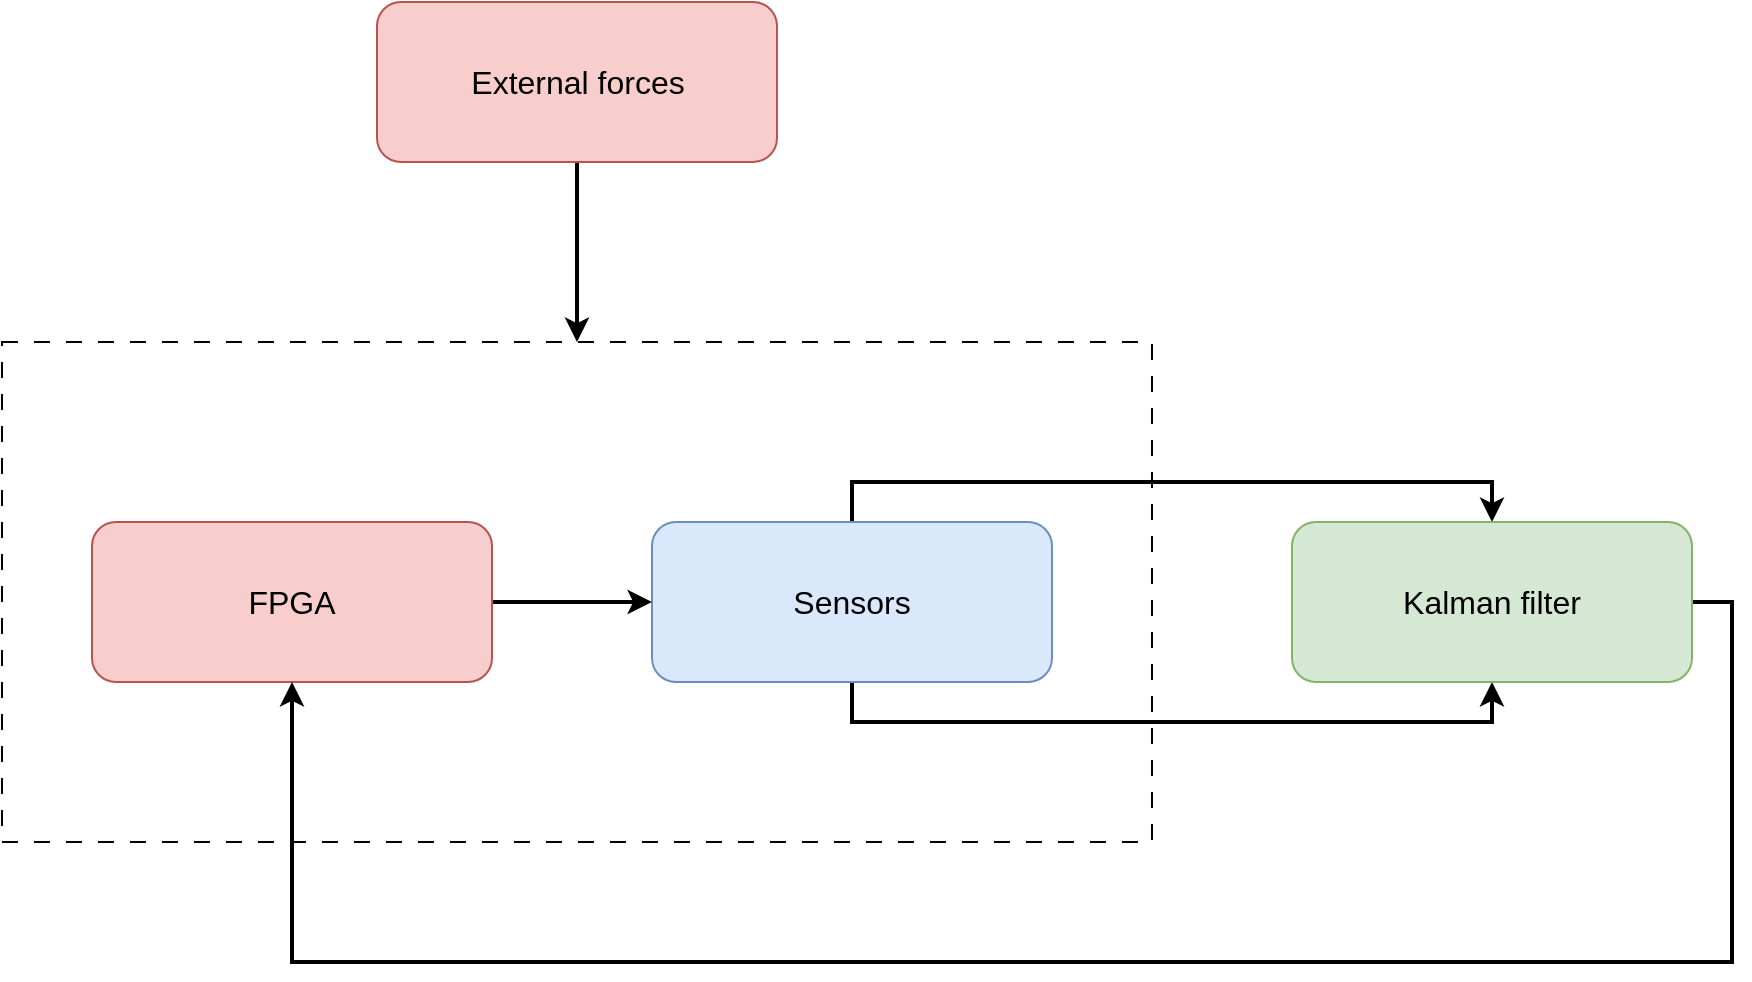 <mxfile version="23.0.1" type="github">
  <diagram name="Страница — 1" id="yuKdFqqE-V8kG0KUItZW">
    <mxGraphModel dx="1810" dy="1342" grid="1" gridSize="10" guides="1" tooltips="1" connect="1" arrows="1" fold="1" page="1" pageScale="1" pageWidth="827" pageHeight="1169" math="0" shadow="0">
      <root>
        <mxCell id="0" />
        <mxCell id="1" parent="0" />
        <mxCell id="6sI7KEWMDTBBUR29SSHE-11" value="" style="rounded=0;whiteSpace=wrap;html=1;fillColor=none;dashed=1;dashPattern=8 8;" vertex="1" parent="1">
          <mxGeometry x="-285" y="310" width="575" height="250" as="geometry" />
        </mxCell>
        <mxCell id="6sI7KEWMDTBBUR29SSHE-24" style="edgeStyle=orthogonalEdgeStyle;rounded=0;orthogonalLoop=1;jettySize=auto;html=1;entryX=0.5;entryY=0;entryDx=0;entryDy=0;strokeWidth=2;" edge="1" parent="1" source="6sI7KEWMDTBBUR29SSHE-1" target="6sI7KEWMDTBBUR29SSHE-11">
          <mxGeometry relative="1" as="geometry" />
        </mxCell>
        <mxCell id="6sI7KEWMDTBBUR29SSHE-1" value="&lt;font style=&quot;font-size: 16px;&quot;&gt;External forces&lt;/font&gt;" style="rounded=1;whiteSpace=wrap;html=1;fillColor=#f8cecc;strokeColor=#b85450;" vertex="1" parent="1">
          <mxGeometry x="-97.5" y="140" width="200" height="80" as="geometry" />
        </mxCell>
        <mxCell id="6sI7KEWMDTBBUR29SSHE-20" style="edgeStyle=orthogonalEdgeStyle;rounded=0;orthogonalLoop=1;jettySize=auto;html=1;entryX=0.5;entryY=1;entryDx=0;entryDy=0;exitX=0.5;exitY=1;exitDx=0;exitDy=0;strokeWidth=2;" edge="1" parent="1" source="6sI7KEWMDTBBUR29SSHE-2" target="6sI7KEWMDTBBUR29SSHE-6">
          <mxGeometry relative="1" as="geometry" />
        </mxCell>
        <mxCell id="6sI7KEWMDTBBUR29SSHE-22" style="edgeStyle=orthogonalEdgeStyle;rounded=0;orthogonalLoop=1;jettySize=auto;html=1;exitX=0.5;exitY=0;exitDx=0;exitDy=0;entryX=0.5;entryY=0;entryDx=0;entryDy=0;strokeWidth=2;" edge="1" parent="1" source="6sI7KEWMDTBBUR29SSHE-2" target="6sI7KEWMDTBBUR29SSHE-6">
          <mxGeometry relative="1" as="geometry" />
        </mxCell>
        <mxCell id="6sI7KEWMDTBBUR29SSHE-2" value="&lt;font style=&quot;font-size: 16px;&quot;&gt;Sensors&lt;/font&gt;" style="rounded=1;whiteSpace=wrap;html=1;fillColor=#dae8fc;strokeColor=#6c8ebf;" vertex="1" parent="1">
          <mxGeometry x="40" y="400" width="200" height="80" as="geometry" />
        </mxCell>
        <mxCell id="6sI7KEWMDTBBUR29SSHE-16" style="edgeStyle=orthogonalEdgeStyle;rounded=0;orthogonalLoop=1;jettySize=auto;html=1;entryX=0;entryY=0.5;entryDx=0;entryDy=0;strokeWidth=2;" edge="1" parent="1" source="6sI7KEWMDTBBUR29SSHE-3" target="6sI7KEWMDTBBUR29SSHE-2">
          <mxGeometry relative="1" as="geometry" />
        </mxCell>
        <mxCell id="6sI7KEWMDTBBUR29SSHE-3" value="&lt;font style=&quot;font-size: 16px;&quot;&gt;FPGA&lt;/font&gt;" style="rounded=1;whiteSpace=wrap;html=1;fillColor=#f8cecc;strokeColor=#b85450;" vertex="1" parent="1">
          <mxGeometry x="-240" y="400" width="200" height="80" as="geometry" />
        </mxCell>
        <mxCell id="6sI7KEWMDTBBUR29SSHE-23" style="edgeStyle=orthogonalEdgeStyle;rounded=0;orthogonalLoop=1;jettySize=auto;html=1;exitX=1;exitY=0.5;exitDx=0;exitDy=0;entryX=0.5;entryY=1;entryDx=0;entryDy=0;strokeWidth=2;" edge="1" parent="1" source="6sI7KEWMDTBBUR29SSHE-6" target="6sI7KEWMDTBBUR29SSHE-3">
          <mxGeometry relative="1" as="geometry">
            <Array as="points">
              <mxPoint x="580" y="440" />
              <mxPoint x="580" y="620" />
              <mxPoint x="-140" y="620" />
            </Array>
          </mxGeometry>
        </mxCell>
        <mxCell id="6sI7KEWMDTBBUR29SSHE-6" value="&lt;font style=&quot;font-size: 16px;&quot;&gt;Kalman filter&lt;/font&gt;" style="rounded=1;whiteSpace=wrap;html=1;fillColor=#d5e8d4;strokeColor=#82b366;" vertex="1" parent="1">
          <mxGeometry x="360" y="400" width="200" height="80" as="geometry" />
        </mxCell>
      </root>
    </mxGraphModel>
  </diagram>
</mxfile>
